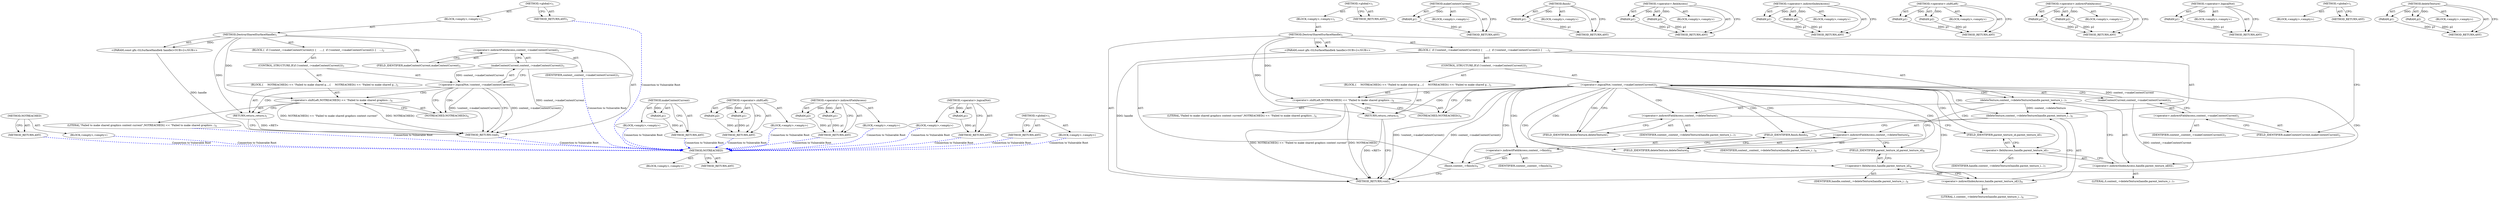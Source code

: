 digraph "&lt;global&gt;" {
vulnerable_83 [label=<(METHOD,NOTREACHED)>];
vulnerable_84 [label=<(BLOCK,&lt;empty&gt;,&lt;empty&gt;)>];
vulnerable_85 [label=<(METHOD_RETURN,ANY)>];
vulnerable_6 [label=<(METHOD,&lt;global&gt;)<SUB>1</SUB>>];
vulnerable_7 [label=<(BLOCK,&lt;empty&gt;,&lt;empty&gt;)<SUB>1</SUB>>];
vulnerable_8 [label=<(METHOD,DestroySharedSurfaceHandle)<SUB>1</SUB>>];
vulnerable_9 [label="<(PARAM,const gfx::GLSurfaceHandle&amp; handle)<SUB>2</SUB>>"];
vulnerable_10 [label=<(BLOCK,{
  if (!context_-&gt;makeContextCurrent()) {
    ...,{
  if (!context_-&gt;makeContextCurrent()) {
    ...)<SUB>2</SUB>>];
vulnerable_11 [label=<(CONTROL_STRUCTURE,IF,if (!context_-&gt;makeContextCurrent()))<SUB>3</SUB>>];
vulnerable_12 [label=<(&lt;operator&gt;.logicalNot,!context_-&gt;makeContextCurrent())<SUB>3</SUB>>];
vulnerable_13 [label=<(makeContextCurrent,context_-&gt;makeContextCurrent())<SUB>3</SUB>>];
vulnerable_14 [label=<(&lt;operator&gt;.indirectFieldAccess,context_-&gt;makeContextCurrent)<SUB>3</SUB>>];
vulnerable_15 [label=<(IDENTIFIER,context_,context_-&gt;makeContextCurrent())<SUB>3</SUB>>];
vulnerable_16 [label=<(FIELD_IDENTIFIER,makeContextCurrent,makeContextCurrent)<SUB>3</SUB>>];
vulnerable_17 [label=<(BLOCK,{
     NOTREACHED() &lt;&lt; &quot;Failed to make shared g...,{
     NOTREACHED() &lt;&lt; &quot;Failed to make shared g...)<SUB>3</SUB>>];
vulnerable_18 [label=<(&lt;operator&gt;.shiftLeft,NOTREACHED() &lt;&lt; &quot;Failed to make shared graphics...)<SUB>4</SUB>>];
vulnerable_19 [label=<(NOTREACHED,NOTREACHED())<SUB>4</SUB>>];
vulnerable_20 [label=<(LITERAL,&quot;Failed to make shared graphics context current&quot;,NOTREACHED() &lt;&lt; &quot;Failed to make shared graphics...)<SUB>4</SUB>>];
vulnerable_21 [label=<(RETURN,return;,return;)<SUB>5</SUB>>];
vulnerable_22 [label=<(deleteTexture,context_-&gt;deleteTexture(handle.parent_texture_i...)<SUB>7</SUB>>];
vulnerable_23 [label=<(&lt;operator&gt;.indirectFieldAccess,context_-&gt;deleteTexture)<SUB>7</SUB>>];
vulnerable_24 [label=<(IDENTIFIER,context_,context_-&gt;deleteTexture(handle.parent_texture_i...)<SUB>7</SUB>>];
vulnerable_25 [label=<(FIELD_IDENTIFIER,deleteTexture,deleteTexture)<SUB>7</SUB>>];
vulnerable_26 [label=<(&lt;operator&gt;.indirectIndexAccess,handle.parent_texture_id[0])<SUB>7</SUB>>];
vulnerable_27 [label=<(&lt;operator&gt;.fieldAccess,handle.parent_texture_id)<SUB>7</SUB>>];
vulnerable_28 [label=<(IDENTIFIER,handle,context_-&gt;deleteTexture(handle.parent_texture_i...)<SUB>7</SUB>>];
vulnerable_29 [label=<(FIELD_IDENTIFIER,parent_texture_id,parent_texture_id)<SUB>7</SUB>>];
vulnerable_30 [label=<(LITERAL,0,context_-&gt;deleteTexture(handle.parent_texture_i...)<SUB>7</SUB>>];
vulnerable_31 [label=<(deleteTexture,context_-&gt;deleteTexture(handle.parent_texture_i...)<SUB>8</SUB>>];
vulnerable_32 [label=<(&lt;operator&gt;.indirectFieldAccess,context_-&gt;deleteTexture)<SUB>8</SUB>>];
vulnerable_33 [label=<(IDENTIFIER,context_,context_-&gt;deleteTexture(handle.parent_texture_i...)<SUB>8</SUB>>];
vulnerable_34 [label=<(FIELD_IDENTIFIER,deleteTexture,deleteTexture)<SUB>8</SUB>>];
vulnerable_35 [label=<(&lt;operator&gt;.indirectIndexAccess,handle.parent_texture_id[1])<SUB>8</SUB>>];
vulnerable_36 [label=<(&lt;operator&gt;.fieldAccess,handle.parent_texture_id)<SUB>8</SUB>>];
vulnerable_37 [label=<(IDENTIFIER,handle,context_-&gt;deleteTexture(handle.parent_texture_i...)<SUB>8</SUB>>];
vulnerable_38 [label=<(FIELD_IDENTIFIER,parent_texture_id,parent_texture_id)<SUB>8</SUB>>];
vulnerable_39 [label=<(LITERAL,1,context_-&gt;deleteTexture(handle.parent_texture_i...)<SUB>8</SUB>>];
vulnerable_40 [label=<(finish,context_-&gt;finish())<SUB>9</SUB>>];
vulnerable_41 [label=<(&lt;operator&gt;.indirectFieldAccess,context_-&gt;finish)<SUB>9</SUB>>];
vulnerable_42 [label=<(IDENTIFIER,context_,context_-&gt;finish())<SUB>9</SUB>>];
vulnerable_43 [label=<(FIELD_IDENTIFIER,finish,finish)<SUB>9</SUB>>];
vulnerable_44 [label=<(METHOD_RETURN,void)<SUB>1</SUB>>];
vulnerable_46 [label=<(METHOD_RETURN,ANY)<SUB>1</SUB>>];
vulnerable_69 [label=<(METHOD,makeContextCurrent)>];
vulnerable_70 [label=<(PARAM,p1)>];
vulnerable_71 [label=<(BLOCK,&lt;empty&gt;,&lt;empty&gt;)>];
vulnerable_72 [label=<(METHOD_RETURN,ANY)>];
vulnerable_101 [label=<(METHOD,finish)>];
vulnerable_102 [label=<(PARAM,p1)>];
vulnerable_103 [label=<(BLOCK,&lt;empty&gt;,&lt;empty&gt;)>];
vulnerable_104 [label=<(METHOD_RETURN,ANY)>];
vulnerable_96 [label=<(METHOD,&lt;operator&gt;.fieldAccess)>];
vulnerable_97 [label=<(PARAM,p1)>];
vulnerable_98 [label=<(PARAM,p2)>];
vulnerable_99 [label=<(BLOCK,&lt;empty&gt;,&lt;empty&gt;)>];
vulnerable_100 [label=<(METHOD_RETURN,ANY)>];
vulnerable_91 [label=<(METHOD,&lt;operator&gt;.indirectIndexAccess)>];
vulnerable_92 [label=<(PARAM,p1)>];
vulnerable_93 [label=<(PARAM,p2)>];
vulnerable_94 [label=<(BLOCK,&lt;empty&gt;,&lt;empty&gt;)>];
vulnerable_95 [label=<(METHOD_RETURN,ANY)>];
vulnerable_78 [label=<(METHOD,&lt;operator&gt;.shiftLeft)>];
vulnerable_79 [label=<(PARAM,p1)>];
vulnerable_80 [label=<(PARAM,p2)>];
vulnerable_81 [label=<(BLOCK,&lt;empty&gt;,&lt;empty&gt;)>];
vulnerable_82 [label=<(METHOD_RETURN,ANY)>];
vulnerable_73 [label=<(METHOD,&lt;operator&gt;.indirectFieldAccess)>];
vulnerable_74 [label=<(PARAM,p1)>];
vulnerable_75 [label=<(PARAM,p2)>];
vulnerable_76 [label=<(BLOCK,&lt;empty&gt;,&lt;empty&gt;)>];
vulnerable_77 [label=<(METHOD_RETURN,ANY)>];
vulnerable_65 [label=<(METHOD,&lt;operator&gt;.logicalNot)>];
vulnerable_66 [label=<(PARAM,p1)>];
vulnerable_67 [label=<(BLOCK,&lt;empty&gt;,&lt;empty&gt;)>];
vulnerable_68 [label=<(METHOD_RETURN,ANY)>];
vulnerable_59 [label=<(METHOD,&lt;global&gt;)<SUB>1</SUB>>];
vulnerable_60 [label=<(BLOCK,&lt;empty&gt;,&lt;empty&gt;)>];
vulnerable_61 [label=<(METHOD_RETURN,ANY)>];
vulnerable_86 [label=<(METHOD,deleteTexture)>];
vulnerable_87 [label=<(PARAM,p1)>];
vulnerable_88 [label=<(PARAM,p2)>];
vulnerable_89 [label=<(BLOCK,&lt;empty&gt;,&lt;empty&gt;)>];
vulnerable_90 [label=<(METHOD_RETURN,ANY)>];
fixed_59 [label=<(METHOD,NOTREACHED)>];
fixed_60 [label=<(BLOCK,&lt;empty&gt;,&lt;empty&gt;)>];
fixed_61 [label=<(METHOD_RETURN,ANY)>];
fixed_6 [label=<(METHOD,&lt;global&gt;)<SUB>1</SUB>>];
fixed_7 [label=<(BLOCK,&lt;empty&gt;,&lt;empty&gt;)<SUB>1</SUB>>];
fixed_8 [label=<(METHOD,DestroySharedSurfaceHandle)<SUB>1</SUB>>];
fixed_9 [label="<(PARAM,const gfx::GLSurfaceHandle&amp; handle)<SUB>2</SUB>>"];
fixed_10 [label=<(BLOCK,{
  if (!context_-&gt;makeContextCurrent()) {
    ...,{
  if (!context_-&gt;makeContextCurrent()) {
    ...)<SUB>2</SUB>>];
fixed_11 [label=<(CONTROL_STRUCTURE,IF,if (!context_-&gt;makeContextCurrent()))<SUB>3</SUB>>];
fixed_12 [label=<(&lt;operator&gt;.logicalNot,!context_-&gt;makeContextCurrent())<SUB>3</SUB>>];
fixed_13 [label=<(makeContextCurrent,context_-&gt;makeContextCurrent())<SUB>3</SUB>>];
fixed_14 [label=<(&lt;operator&gt;.indirectFieldAccess,context_-&gt;makeContextCurrent)<SUB>3</SUB>>];
fixed_15 [label=<(IDENTIFIER,context_,context_-&gt;makeContextCurrent())<SUB>3</SUB>>];
fixed_16 [label=<(FIELD_IDENTIFIER,makeContextCurrent,makeContextCurrent)<SUB>3</SUB>>];
fixed_17 [label=<(BLOCK,{
     NOTREACHED() &lt;&lt; &quot;Failed to make shared g...,{
     NOTREACHED() &lt;&lt; &quot;Failed to make shared g...)<SUB>3</SUB>>];
fixed_18 [label=<(&lt;operator&gt;.shiftLeft,NOTREACHED() &lt;&lt; &quot;Failed to make shared graphics...)<SUB>4</SUB>>];
fixed_19 [label=<(NOTREACHED,NOTREACHED())<SUB>4</SUB>>];
fixed_20 [label=<(LITERAL,&quot;Failed to make shared graphics context current&quot;,NOTREACHED() &lt;&lt; &quot;Failed to make shared graphics...)<SUB>4</SUB>>];
fixed_21 [label=<(RETURN,return;,return;)<SUB>5</SUB>>];
fixed_22 [label=<(METHOD_RETURN,void)<SUB>1</SUB>>];
fixed_24 [label=<(METHOD_RETURN,ANY)<SUB>1</SUB>>];
fixed_45 [label=<(METHOD,makeContextCurrent)>];
fixed_46 [label=<(PARAM,p1)>];
fixed_47 [label=<(BLOCK,&lt;empty&gt;,&lt;empty&gt;)>];
fixed_48 [label=<(METHOD_RETURN,ANY)>];
fixed_54 [label=<(METHOD,&lt;operator&gt;.shiftLeft)>];
fixed_55 [label=<(PARAM,p1)>];
fixed_56 [label=<(PARAM,p2)>];
fixed_57 [label=<(BLOCK,&lt;empty&gt;,&lt;empty&gt;)>];
fixed_58 [label=<(METHOD_RETURN,ANY)>];
fixed_49 [label=<(METHOD,&lt;operator&gt;.indirectFieldAccess)>];
fixed_50 [label=<(PARAM,p1)>];
fixed_51 [label=<(PARAM,p2)>];
fixed_52 [label=<(BLOCK,&lt;empty&gt;,&lt;empty&gt;)>];
fixed_53 [label=<(METHOD_RETURN,ANY)>];
fixed_41 [label=<(METHOD,&lt;operator&gt;.logicalNot)>];
fixed_42 [label=<(PARAM,p1)>];
fixed_43 [label=<(BLOCK,&lt;empty&gt;,&lt;empty&gt;)>];
fixed_44 [label=<(METHOD_RETURN,ANY)>];
fixed_35 [label=<(METHOD,&lt;global&gt;)<SUB>1</SUB>>];
fixed_36 [label=<(BLOCK,&lt;empty&gt;,&lt;empty&gt;)>];
fixed_37 [label=<(METHOD_RETURN,ANY)>];
vulnerable_83 -> vulnerable_84  [key=0, label="AST: "];
vulnerable_83 -> vulnerable_85  [key=0, label="AST: "];
vulnerable_83 -> vulnerable_85  [key=1, label="CFG: "];
vulnerable_6 -> vulnerable_7  [key=0, label="AST: "];
vulnerable_6 -> vulnerable_46  [key=0, label="AST: "];
vulnerable_6 -> vulnerable_46  [key=1, label="CFG: "];
vulnerable_7 -> vulnerable_8  [key=0, label="AST: "];
vulnerable_8 -> vulnerable_9  [key=0, label="AST: "];
vulnerable_8 -> vulnerable_9  [key=1, label="DDG: "];
vulnerable_8 -> vulnerable_10  [key=0, label="AST: "];
vulnerable_8 -> vulnerable_44  [key=0, label="AST: "];
vulnerable_8 -> vulnerable_16  [key=0, label="CFG: "];
vulnerable_8 -> vulnerable_21  [key=0, label="DDG: "];
vulnerable_8 -> vulnerable_18  [key=0, label="DDG: "];
vulnerable_9 -> vulnerable_44  [key=0, label="DDG: handle"];
vulnerable_10 -> vulnerable_11  [key=0, label="AST: "];
vulnerable_10 -> vulnerable_22  [key=0, label="AST: "];
vulnerable_10 -> vulnerable_31  [key=0, label="AST: "];
vulnerable_10 -> vulnerable_40  [key=0, label="AST: "];
vulnerable_11 -> vulnerable_12  [key=0, label="AST: "];
vulnerable_11 -> vulnerable_17  [key=0, label="AST: "];
vulnerable_12 -> vulnerable_13  [key=0, label="AST: "];
vulnerable_12 -> vulnerable_19  [key=0, label="CFG: "];
vulnerable_12 -> vulnerable_19  [key=1, label="CDG: "];
vulnerable_12 -> vulnerable_25  [key=0, label="CFG: "];
vulnerable_12 -> vulnerable_25  [key=1, label="CDG: "];
vulnerable_12 -> vulnerable_44  [key=0, label="DDG: context_-&gt;makeContextCurrent()"];
vulnerable_12 -> vulnerable_44  [key=1, label="DDG: !context_-&gt;makeContextCurrent()"];
vulnerable_12 -> vulnerable_34  [key=0, label="CDG: "];
vulnerable_12 -> vulnerable_21  [key=0, label="CDG: "];
vulnerable_12 -> vulnerable_32  [key=0, label="CDG: "];
vulnerable_12 -> vulnerable_26  [key=0, label="CDG: "];
vulnerable_12 -> vulnerable_23  [key=0, label="CDG: "];
vulnerable_12 -> vulnerable_36  [key=0, label="CDG: "];
vulnerable_12 -> vulnerable_38  [key=0, label="CDG: "];
vulnerable_12 -> vulnerable_22  [key=0, label="CDG: "];
vulnerable_12 -> vulnerable_41  [key=0, label="CDG: "];
vulnerable_12 -> vulnerable_27  [key=0, label="CDG: "];
vulnerable_12 -> vulnerable_40  [key=0, label="CDG: "];
vulnerable_12 -> vulnerable_29  [key=0, label="CDG: "];
vulnerable_12 -> vulnerable_18  [key=0, label="CDG: "];
vulnerable_12 -> vulnerable_35  [key=0, label="CDG: "];
vulnerable_12 -> vulnerable_31  [key=0, label="CDG: "];
vulnerable_12 -> vulnerable_43  [key=0, label="CDG: "];
vulnerable_13 -> vulnerable_14  [key=0, label="AST: "];
vulnerable_13 -> vulnerable_12  [key=0, label="CFG: "];
vulnerable_13 -> vulnerable_12  [key=1, label="DDG: context_-&gt;makeContextCurrent"];
vulnerable_13 -> vulnerable_44  [key=0, label="DDG: context_-&gt;makeContextCurrent"];
vulnerable_14 -> vulnerable_15  [key=0, label="AST: "];
vulnerable_14 -> vulnerable_16  [key=0, label="AST: "];
vulnerable_14 -> vulnerable_13  [key=0, label="CFG: "];
vulnerable_16 -> vulnerable_14  [key=0, label="CFG: "];
vulnerable_17 -> vulnerable_18  [key=0, label="AST: "];
vulnerable_17 -> vulnerable_21  [key=0, label="AST: "];
vulnerable_18 -> vulnerable_19  [key=0, label="AST: "];
vulnerable_18 -> vulnerable_20  [key=0, label="AST: "];
vulnerable_18 -> vulnerable_21  [key=0, label="CFG: "];
vulnerable_18 -> vulnerable_44  [key=0, label="DDG: NOTREACHED()"];
vulnerable_18 -> vulnerable_44  [key=1, label="DDG: NOTREACHED() &lt;&lt; &quot;Failed to make shared graphics context current&quot;"];
vulnerable_19 -> vulnerable_18  [key=0, label="CFG: "];
vulnerable_21 -> vulnerable_44  [key=0, label="CFG: "];
vulnerable_21 -> vulnerable_44  [key=1, label="DDG: &lt;RET&gt;"];
vulnerable_22 -> vulnerable_23  [key=0, label="AST: "];
vulnerable_22 -> vulnerable_26  [key=0, label="AST: "];
vulnerable_22 -> vulnerable_34  [key=0, label="CFG: "];
vulnerable_22 -> vulnerable_31  [key=0, label="DDG: context_-&gt;deleteTexture"];
vulnerable_23 -> vulnerable_24  [key=0, label="AST: "];
vulnerable_23 -> vulnerable_25  [key=0, label="AST: "];
vulnerable_23 -> vulnerable_29  [key=0, label="CFG: "];
vulnerable_25 -> vulnerable_23  [key=0, label="CFG: "];
vulnerable_26 -> vulnerable_27  [key=0, label="AST: "];
vulnerable_26 -> vulnerable_30  [key=0, label="AST: "];
vulnerable_26 -> vulnerable_22  [key=0, label="CFG: "];
vulnerable_27 -> vulnerable_28  [key=0, label="AST: "];
vulnerable_27 -> vulnerable_29  [key=0, label="AST: "];
vulnerable_27 -> vulnerable_26  [key=0, label="CFG: "];
vulnerable_29 -> vulnerable_27  [key=0, label="CFG: "];
vulnerable_31 -> vulnerable_32  [key=0, label="AST: "];
vulnerable_31 -> vulnerable_35  [key=0, label="AST: "];
vulnerable_31 -> vulnerable_43  [key=0, label="CFG: "];
vulnerable_32 -> vulnerable_33  [key=0, label="AST: "];
vulnerable_32 -> vulnerable_34  [key=0, label="AST: "];
vulnerable_32 -> vulnerable_38  [key=0, label="CFG: "];
vulnerable_34 -> vulnerable_32  [key=0, label="CFG: "];
vulnerable_35 -> vulnerable_36  [key=0, label="AST: "];
vulnerable_35 -> vulnerable_39  [key=0, label="AST: "];
vulnerable_35 -> vulnerable_31  [key=0, label="CFG: "];
vulnerable_36 -> vulnerable_37  [key=0, label="AST: "];
vulnerable_36 -> vulnerable_38  [key=0, label="AST: "];
vulnerable_36 -> vulnerable_35  [key=0, label="CFG: "];
vulnerable_38 -> vulnerable_36  [key=0, label="CFG: "];
vulnerable_40 -> vulnerable_41  [key=0, label="AST: "];
vulnerable_40 -> vulnerable_44  [key=0, label="CFG: "];
vulnerable_41 -> vulnerable_42  [key=0, label="AST: "];
vulnerable_41 -> vulnerable_43  [key=0, label="AST: "];
vulnerable_41 -> vulnerable_40  [key=0, label="CFG: "];
vulnerable_43 -> vulnerable_41  [key=0, label="CFG: "];
vulnerable_69 -> vulnerable_70  [key=0, label="AST: "];
vulnerable_69 -> vulnerable_70  [key=1, label="DDG: "];
vulnerable_69 -> vulnerable_71  [key=0, label="AST: "];
vulnerable_69 -> vulnerable_72  [key=0, label="AST: "];
vulnerable_69 -> vulnerable_72  [key=1, label="CFG: "];
vulnerable_70 -> vulnerable_72  [key=0, label="DDG: p1"];
vulnerable_101 -> vulnerable_102  [key=0, label="AST: "];
vulnerable_101 -> vulnerable_102  [key=1, label="DDG: "];
vulnerable_101 -> vulnerable_103  [key=0, label="AST: "];
vulnerable_101 -> vulnerable_104  [key=0, label="AST: "];
vulnerable_101 -> vulnerable_104  [key=1, label="CFG: "];
vulnerable_102 -> vulnerable_104  [key=0, label="DDG: p1"];
vulnerable_96 -> vulnerable_97  [key=0, label="AST: "];
vulnerable_96 -> vulnerable_97  [key=1, label="DDG: "];
vulnerable_96 -> vulnerable_99  [key=0, label="AST: "];
vulnerable_96 -> vulnerable_98  [key=0, label="AST: "];
vulnerable_96 -> vulnerable_98  [key=1, label="DDG: "];
vulnerable_96 -> vulnerable_100  [key=0, label="AST: "];
vulnerable_96 -> vulnerable_100  [key=1, label="CFG: "];
vulnerable_97 -> vulnerable_100  [key=0, label="DDG: p1"];
vulnerable_98 -> vulnerable_100  [key=0, label="DDG: p2"];
vulnerable_91 -> vulnerable_92  [key=0, label="AST: "];
vulnerable_91 -> vulnerable_92  [key=1, label="DDG: "];
vulnerable_91 -> vulnerable_94  [key=0, label="AST: "];
vulnerable_91 -> vulnerable_93  [key=0, label="AST: "];
vulnerable_91 -> vulnerable_93  [key=1, label="DDG: "];
vulnerable_91 -> vulnerable_95  [key=0, label="AST: "];
vulnerable_91 -> vulnerable_95  [key=1, label="CFG: "];
vulnerable_92 -> vulnerable_95  [key=0, label="DDG: p1"];
vulnerable_93 -> vulnerable_95  [key=0, label="DDG: p2"];
vulnerable_78 -> vulnerable_79  [key=0, label="AST: "];
vulnerable_78 -> vulnerable_79  [key=1, label="DDG: "];
vulnerable_78 -> vulnerable_81  [key=0, label="AST: "];
vulnerable_78 -> vulnerable_80  [key=0, label="AST: "];
vulnerable_78 -> vulnerable_80  [key=1, label="DDG: "];
vulnerable_78 -> vulnerable_82  [key=0, label="AST: "];
vulnerable_78 -> vulnerable_82  [key=1, label="CFG: "];
vulnerable_79 -> vulnerable_82  [key=0, label="DDG: p1"];
vulnerable_80 -> vulnerable_82  [key=0, label="DDG: p2"];
vulnerable_73 -> vulnerable_74  [key=0, label="AST: "];
vulnerable_73 -> vulnerable_74  [key=1, label="DDG: "];
vulnerable_73 -> vulnerable_76  [key=0, label="AST: "];
vulnerable_73 -> vulnerable_75  [key=0, label="AST: "];
vulnerable_73 -> vulnerable_75  [key=1, label="DDG: "];
vulnerable_73 -> vulnerable_77  [key=0, label="AST: "];
vulnerable_73 -> vulnerable_77  [key=1, label="CFG: "];
vulnerable_74 -> vulnerable_77  [key=0, label="DDG: p1"];
vulnerable_75 -> vulnerable_77  [key=0, label="DDG: p2"];
vulnerable_65 -> vulnerable_66  [key=0, label="AST: "];
vulnerable_65 -> vulnerable_66  [key=1, label="DDG: "];
vulnerable_65 -> vulnerable_67  [key=0, label="AST: "];
vulnerable_65 -> vulnerable_68  [key=0, label="AST: "];
vulnerable_65 -> vulnerable_68  [key=1, label="CFG: "];
vulnerable_66 -> vulnerable_68  [key=0, label="DDG: p1"];
vulnerable_59 -> vulnerable_60  [key=0, label="AST: "];
vulnerable_59 -> vulnerable_61  [key=0, label="AST: "];
vulnerable_59 -> vulnerable_61  [key=1, label="CFG: "];
vulnerable_86 -> vulnerable_87  [key=0, label="AST: "];
vulnerable_86 -> vulnerable_87  [key=1, label="DDG: "];
vulnerable_86 -> vulnerable_89  [key=0, label="AST: "];
vulnerable_86 -> vulnerable_88  [key=0, label="AST: "];
vulnerable_86 -> vulnerable_88  [key=1, label="DDG: "];
vulnerable_86 -> vulnerable_90  [key=0, label="AST: "];
vulnerable_86 -> vulnerable_90  [key=1, label="CFG: "];
vulnerable_87 -> vulnerable_90  [key=0, label="DDG: p1"];
vulnerable_88 -> vulnerable_90  [key=0, label="DDG: p2"];
fixed_59 -> fixed_60  [key=0, label="AST: "];
fixed_59 -> fixed_61  [key=0, label="AST: "];
fixed_59 -> fixed_61  [key=1, label="CFG: "];
fixed_60 -> vulnerable_83  [color=blue, key=0, label="Connection to Vulnerable Root", penwidth="2.0", style=dashed];
fixed_61 -> vulnerable_83  [color=blue, key=0, label="Connection to Vulnerable Root", penwidth="2.0", style=dashed];
fixed_6 -> fixed_7  [key=0, label="AST: "];
fixed_6 -> fixed_24  [key=0, label="AST: "];
fixed_6 -> fixed_24  [key=1, label="CFG: "];
fixed_7 -> fixed_8  [key=0, label="AST: "];
fixed_8 -> fixed_9  [key=0, label="AST: "];
fixed_8 -> fixed_9  [key=1, label="DDG: "];
fixed_8 -> fixed_10  [key=0, label="AST: "];
fixed_8 -> fixed_22  [key=0, label="AST: "];
fixed_8 -> fixed_16  [key=0, label="CFG: "];
fixed_8 -> fixed_21  [key=0, label="DDG: "];
fixed_8 -> fixed_18  [key=0, label="DDG: "];
fixed_9 -> fixed_22  [key=0, label="DDG: handle"];
fixed_10 -> fixed_11  [key=0, label="AST: "];
fixed_11 -> fixed_12  [key=0, label="AST: "];
fixed_11 -> fixed_17  [key=0, label="AST: "];
fixed_12 -> fixed_13  [key=0, label="AST: "];
fixed_12 -> fixed_19  [key=0, label="CFG: "];
fixed_12 -> fixed_19  [key=1, label="CDG: "];
fixed_12 -> fixed_22  [key=0, label="CFG: "];
fixed_12 -> fixed_22  [key=1, label="DDG: context_-&gt;makeContextCurrent()"];
fixed_12 -> fixed_22  [key=2, label="DDG: !context_-&gt;makeContextCurrent()"];
fixed_12 -> fixed_21  [key=0, label="CDG: "];
fixed_12 -> fixed_18  [key=0, label="CDG: "];
fixed_13 -> fixed_14  [key=0, label="AST: "];
fixed_13 -> fixed_12  [key=0, label="CFG: "];
fixed_13 -> fixed_12  [key=1, label="DDG: context_-&gt;makeContextCurrent"];
fixed_13 -> fixed_22  [key=0, label="DDG: context_-&gt;makeContextCurrent"];
fixed_14 -> fixed_15  [key=0, label="AST: "];
fixed_14 -> fixed_16  [key=0, label="AST: "];
fixed_14 -> fixed_13  [key=0, label="CFG: "];
fixed_15 -> vulnerable_83  [color=blue, key=0, label="Connection to Vulnerable Root", penwidth="2.0", style=dashed];
fixed_16 -> fixed_14  [key=0, label="CFG: "];
fixed_17 -> fixed_18  [key=0, label="AST: "];
fixed_17 -> fixed_21  [key=0, label="AST: "];
fixed_18 -> fixed_19  [key=0, label="AST: "];
fixed_18 -> fixed_20  [key=0, label="AST: "];
fixed_18 -> fixed_21  [key=0, label="CFG: "];
fixed_18 -> fixed_22  [key=0, label="DDG: NOTREACHED()"];
fixed_18 -> fixed_22  [key=1, label="DDG: NOTREACHED() &lt;&lt; &quot;Failed to make shared graphics context current&quot;"];
fixed_19 -> fixed_18  [key=0, label="CFG: "];
fixed_20 -> vulnerable_83  [color=blue, key=0, label="Connection to Vulnerable Root", penwidth="2.0", style=dashed];
fixed_21 -> fixed_22  [key=0, label="CFG: "];
fixed_21 -> fixed_22  [key=1, label="DDG: &lt;RET&gt;"];
fixed_22 -> vulnerable_83  [color=blue, key=0, label="Connection to Vulnerable Root", penwidth="2.0", style=dashed];
fixed_24 -> vulnerable_83  [color=blue, key=0, label="Connection to Vulnerable Root", penwidth="2.0", style=dashed];
fixed_45 -> fixed_46  [key=0, label="AST: "];
fixed_45 -> fixed_46  [key=1, label="DDG: "];
fixed_45 -> fixed_47  [key=0, label="AST: "];
fixed_45 -> fixed_48  [key=0, label="AST: "];
fixed_45 -> fixed_48  [key=1, label="CFG: "];
fixed_46 -> fixed_48  [key=0, label="DDG: p1"];
fixed_47 -> vulnerable_83  [color=blue, key=0, label="Connection to Vulnerable Root", penwidth="2.0", style=dashed];
fixed_48 -> vulnerable_83  [color=blue, key=0, label="Connection to Vulnerable Root", penwidth="2.0", style=dashed];
fixed_54 -> fixed_55  [key=0, label="AST: "];
fixed_54 -> fixed_55  [key=1, label="DDG: "];
fixed_54 -> fixed_57  [key=0, label="AST: "];
fixed_54 -> fixed_56  [key=0, label="AST: "];
fixed_54 -> fixed_56  [key=1, label="DDG: "];
fixed_54 -> fixed_58  [key=0, label="AST: "];
fixed_54 -> fixed_58  [key=1, label="CFG: "];
fixed_55 -> fixed_58  [key=0, label="DDG: p1"];
fixed_56 -> fixed_58  [key=0, label="DDG: p2"];
fixed_57 -> vulnerable_83  [color=blue, key=0, label="Connection to Vulnerable Root", penwidth="2.0", style=dashed];
fixed_58 -> vulnerable_83  [color=blue, key=0, label="Connection to Vulnerable Root", penwidth="2.0", style=dashed];
fixed_49 -> fixed_50  [key=0, label="AST: "];
fixed_49 -> fixed_50  [key=1, label="DDG: "];
fixed_49 -> fixed_52  [key=0, label="AST: "];
fixed_49 -> fixed_51  [key=0, label="AST: "];
fixed_49 -> fixed_51  [key=1, label="DDG: "];
fixed_49 -> fixed_53  [key=0, label="AST: "];
fixed_49 -> fixed_53  [key=1, label="CFG: "];
fixed_50 -> fixed_53  [key=0, label="DDG: p1"];
fixed_51 -> fixed_53  [key=0, label="DDG: p2"];
fixed_52 -> vulnerable_83  [color=blue, key=0, label="Connection to Vulnerable Root", penwidth="2.0", style=dashed];
fixed_53 -> vulnerable_83  [color=blue, key=0, label="Connection to Vulnerable Root", penwidth="2.0", style=dashed];
fixed_41 -> fixed_42  [key=0, label="AST: "];
fixed_41 -> fixed_42  [key=1, label="DDG: "];
fixed_41 -> fixed_43  [key=0, label="AST: "];
fixed_41 -> fixed_44  [key=0, label="AST: "];
fixed_41 -> fixed_44  [key=1, label="CFG: "];
fixed_42 -> fixed_44  [key=0, label="DDG: p1"];
fixed_43 -> vulnerable_83  [color=blue, key=0, label="Connection to Vulnerable Root", penwidth="2.0", style=dashed];
fixed_44 -> vulnerable_83  [color=blue, key=0, label="Connection to Vulnerable Root", penwidth="2.0", style=dashed];
fixed_35 -> fixed_36  [key=0, label="AST: "];
fixed_35 -> fixed_37  [key=0, label="AST: "];
fixed_35 -> fixed_37  [key=1, label="CFG: "];
fixed_36 -> vulnerable_83  [color=blue, key=0, label="Connection to Vulnerable Root", penwidth="2.0", style=dashed];
fixed_37 -> vulnerable_83  [color=blue, key=0, label="Connection to Vulnerable Root", penwidth="2.0", style=dashed];
}
